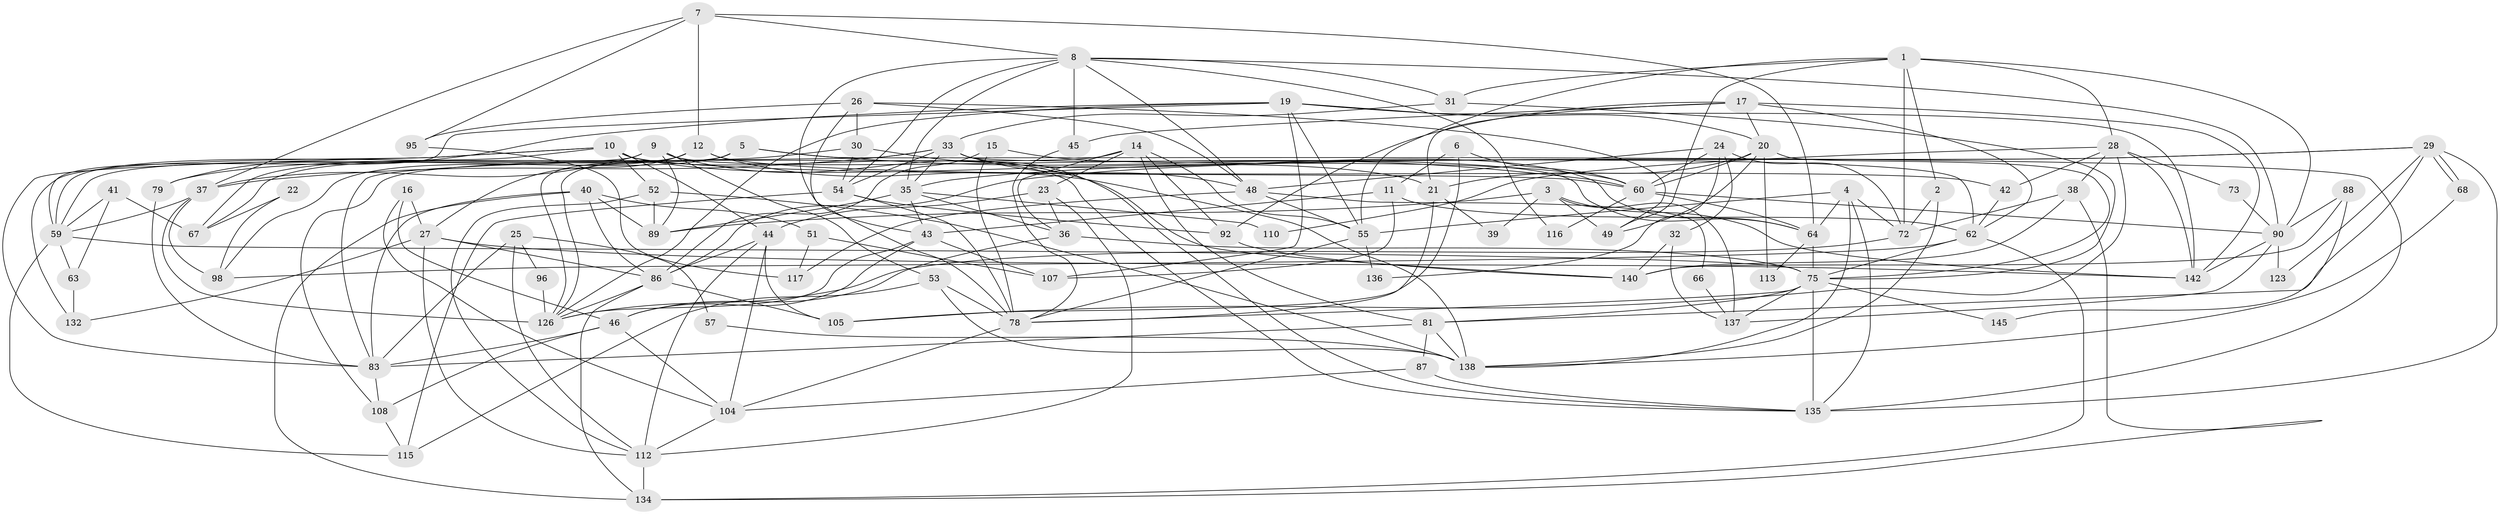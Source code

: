 // original degree distribution, {5: 0.2214765100671141, 3: 0.28187919463087246, 4: 0.26174496644295303, 6: 0.10738255033557047, 2: 0.10738255033557047, 7: 0.020134228187919462}
// Generated by graph-tools (version 1.1) at 2025/11/02/27/25 16:11:23]
// undirected, 96 vertices, 237 edges
graph export_dot {
graph [start="1"]
  node [color=gray90,style=filled];
  1 [super="+101"];
  2;
  3 [super="+18"];
  4 [super="+77"];
  5 [super="+13"];
  6;
  7;
  8 [super="+34"];
  9 [super="+71"];
  10 [super="+76"];
  11 [super="+114"];
  12 [super="+56"];
  14 [super="+97"];
  15;
  16;
  17 [super="+50"];
  19 [super="+121"];
  20 [super="+74"];
  21 [super="+58"];
  22;
  23;
  24 [super="+147"];
  25;
  26;
  27 [super="+61"];
  28 [super="+100"];
  29 [super="+70"];
  30 [super="+122"];
  31;
  32;
  33 [super="+148"];
  35 [super="+111"];
  36 [super="+103"];
  37 [super="+82"];
  38 [super="+65"];
  39;
  40 [super="+102"];
  41;
  42 [super="+139"];
  43 [super="+124"];
  44 [super="+119"];
  45;
  46 [super="+47"];
  48 [super="+80"];
  49 [super="+99"];
  51;
  52 [super="+106"];
  53 [super="+120"];
  54 [super="+93"];
  55 [super="+84"];
  57;
  59 [super="+131"];
  60 [super="+130"];
  62 [super="+69"];
  63;
  64 [super="+85"];
  66;
  67;
  68;
  72 [super="+127"];
  73;
  75 [super="+118"];
  78 [super="+91"];
  79 [super="+94"];
  81 [super="+149"];
  83 [super="+128"];
  86 [super="+133"];
  87;
  88;
  89 [super="+109"];
  90 [super="+125"];
  92;
  95;
  96;
  98;
  104 [super="+141"];
  105;
  107;
  108;
  110;
  112 [super="+143"];
  113;
  115;
  116;
  117;
  123;
  126 [super="+129"];
  132;
  134;
  135 [super="+144"];
  136;
  137;
  138 [super="+146"];
  140;
  142;
  145;
  1 -- 49;
  1 -- 90;
  1 -- 55;
  1 -- 2;
  1 -- 28;
  1 -- 31;
  1 -- 72;
  2 -- 72;
  2 -- 138;
  3 -- 39;
  3 -- 49 [weight=2];
  3 -- 137;
  3 -- 89;
  3 -- 142;
  4 -- 135;
  4 -- 55;
  4 -- 64;
  4 -- 138;
  4 -- 72;
  5 -- 59 [weight=2];
  5 -- 98;
  5 -- 60;
  5 -- 126;
  5 -- 135;
  6 -- 105;
  6 -- 11;
  6 -- 60;
  7 -- 37;
  7 -- 12;
  7 -- 64;
  7 -- 95;
  7 -- 8;
  8 -- 31;
  8 -- 45;
  8 -- 48;
  8 -- 116;
  8 -- 90;
  8 -- 35;
  8 -- 54;
  8 -- 43;
  9 -- 140;
  9 -- 89;
  9 -- 64;
  9 -- 53;
  9 -- 37;
  9 -- 59;
  10 -- 132;
  10 -- 21 [weight=2];
  10 -- 44;
  10 -- 60;
  10 -- 67;
  10 -- 52;
  10 -- 83;
  10 -- 135;
  11 -- 107;
  11 -- 43;
  11 -- 62;
  12 -- 42 [weight=2];
  12 -- 67;
  12 -- 138;
  12 -- 27;
  12 -- 126;
  14 -- 36;
  14 -- 55;
  14 -- 108;
  14 -- 92;
  14 -- 23;
  14 -- 81;
  15 -- 86;
  15 -- 78;
  15 -- 60;
  16 -- 104;
  16 -- 27;
  16 -- 46;
  17 -- 45;
  17 -- 142;
  17 -- 62;
  17 -- 20;
  17 -- 92;
  17 -- 21;
  19 -- 59;
  19 -- 20;
  19 -- 142;
  19 -- 55;
  19 -- 79;
  19 -- 107;
  19 -- 126;
  20 -- 113;
  20 -- 75;
  20 -- 49;
  20 -- 21;
  20 -- 60;
  21 -- 39;
  21 -- 78;
  22 -- 98;
  22 -- 67;
  23 -- 36;
  23 -- 112;
  23 -- 44;
  24 -- 60;
  24 -- 32;
  24 -- 48;
  24 -- 72;
  24 -- 136;
  25 -- 83;
  25 -- 57;
  25 -- 96;
  25 -- 112;
  26 -- 49;
  26 -- 78;
  26 -- 48;
  26 -- 95;
  26 -- 30;
  27 -- 142;
  27 -- 112;
  27 -- 132;
  27 -- 86;
  28 -- 142;
  28 -- 110;
  28 -- 105;
  28 -- 38;
  28 -- 73;
  28 -- 42;
  29 -- 68;
  29 -- 68;
  29 -- 123;
  29 -- 86;
  29 -- 135;
  29 -- 35;
  29 -- 81;
  30 -- 54;
  30 -- 79;
  30 -- 135;
  31 -- 75;
  31 -- 33;
  32 -- 140;
  32 -- 137;
  33 -- 54;
  33 -- 62;
  33 -- 64;
  33 -- 35;
  33 -- 37;
  33 -- 48;
  33 -- 83;
  35 -- 36;
  35 -- 110;
  35 -- 89;
  35 -- 43;
  36 -- 75;
  36 -- 46;
  37 -- 59;
  37 -- 98;
  37 -- 126;
  38 -- 134;
  38 -- 140;
  38 -- 72;
  40 -- 89;
  40 -- 51;
  40 -- 134;
  40 -- 86;
  40 -- 83;
  41 -- 59;
  41 -- 67;
  41 -- 63;
  42 -- 62;
  43 -- 107;
  43 -- 126;
  43 -- 46;
  44 -- 86;
  44 -- 104;
  44 -- 112;
  44 -- 105;
  45 -- 78;
  46 -- 83;
  46 -- 104;
  46 -- 108;
  48 -- 66;
  48 -- 55;
  48 -- 117;
  51 -- 107;
  51 -- 117;
  52 -- 112;
  52 -- 138;
  52 -- 89;
  53 -- 115;
  53 -- 138;
  53 -- 78;
  54 -- 78;
  54 -- 115;
  54 -- 92;
  55 -- 136;
  55 -- 78;
  57 -- 138;
  59 -- 115;
  59 -- 75;
  59 -- 63;
  60 -- 116;
  60 -- 90;
  60 -- 64;
  62 -- 75;
  62 -- 98;
  62 -- 134;
  63 -- 132;
  64 -- 75;
  64 -- 113;
  66 -- 137;
  68 -- 138;
  72 -- 126;
  73 -- 90;
  75 -- 137;
  75 -- 78;
  75 -- 145;
  75 -- 135;
  75 -- 81;
  78 -- 104;
  79 -- 83;
  81 -- 83;
  81 -- 87;
  81 -- 138;
  83 -- 108;
  86 -- 126;
  86 -- 134;
  86 -- 105;
  87 -- 104;
  87 -- 135;
  88 -- 140;
  88 -- 145;
  88 -- 90;
  90 -- 123;
  90 -- 137;
  90 -- 142;
  92 -- 140;
  95 -- 117;
  96 -- 126;
  104 -- 112;
  108 -- 115;
  112 -- 134;
}
